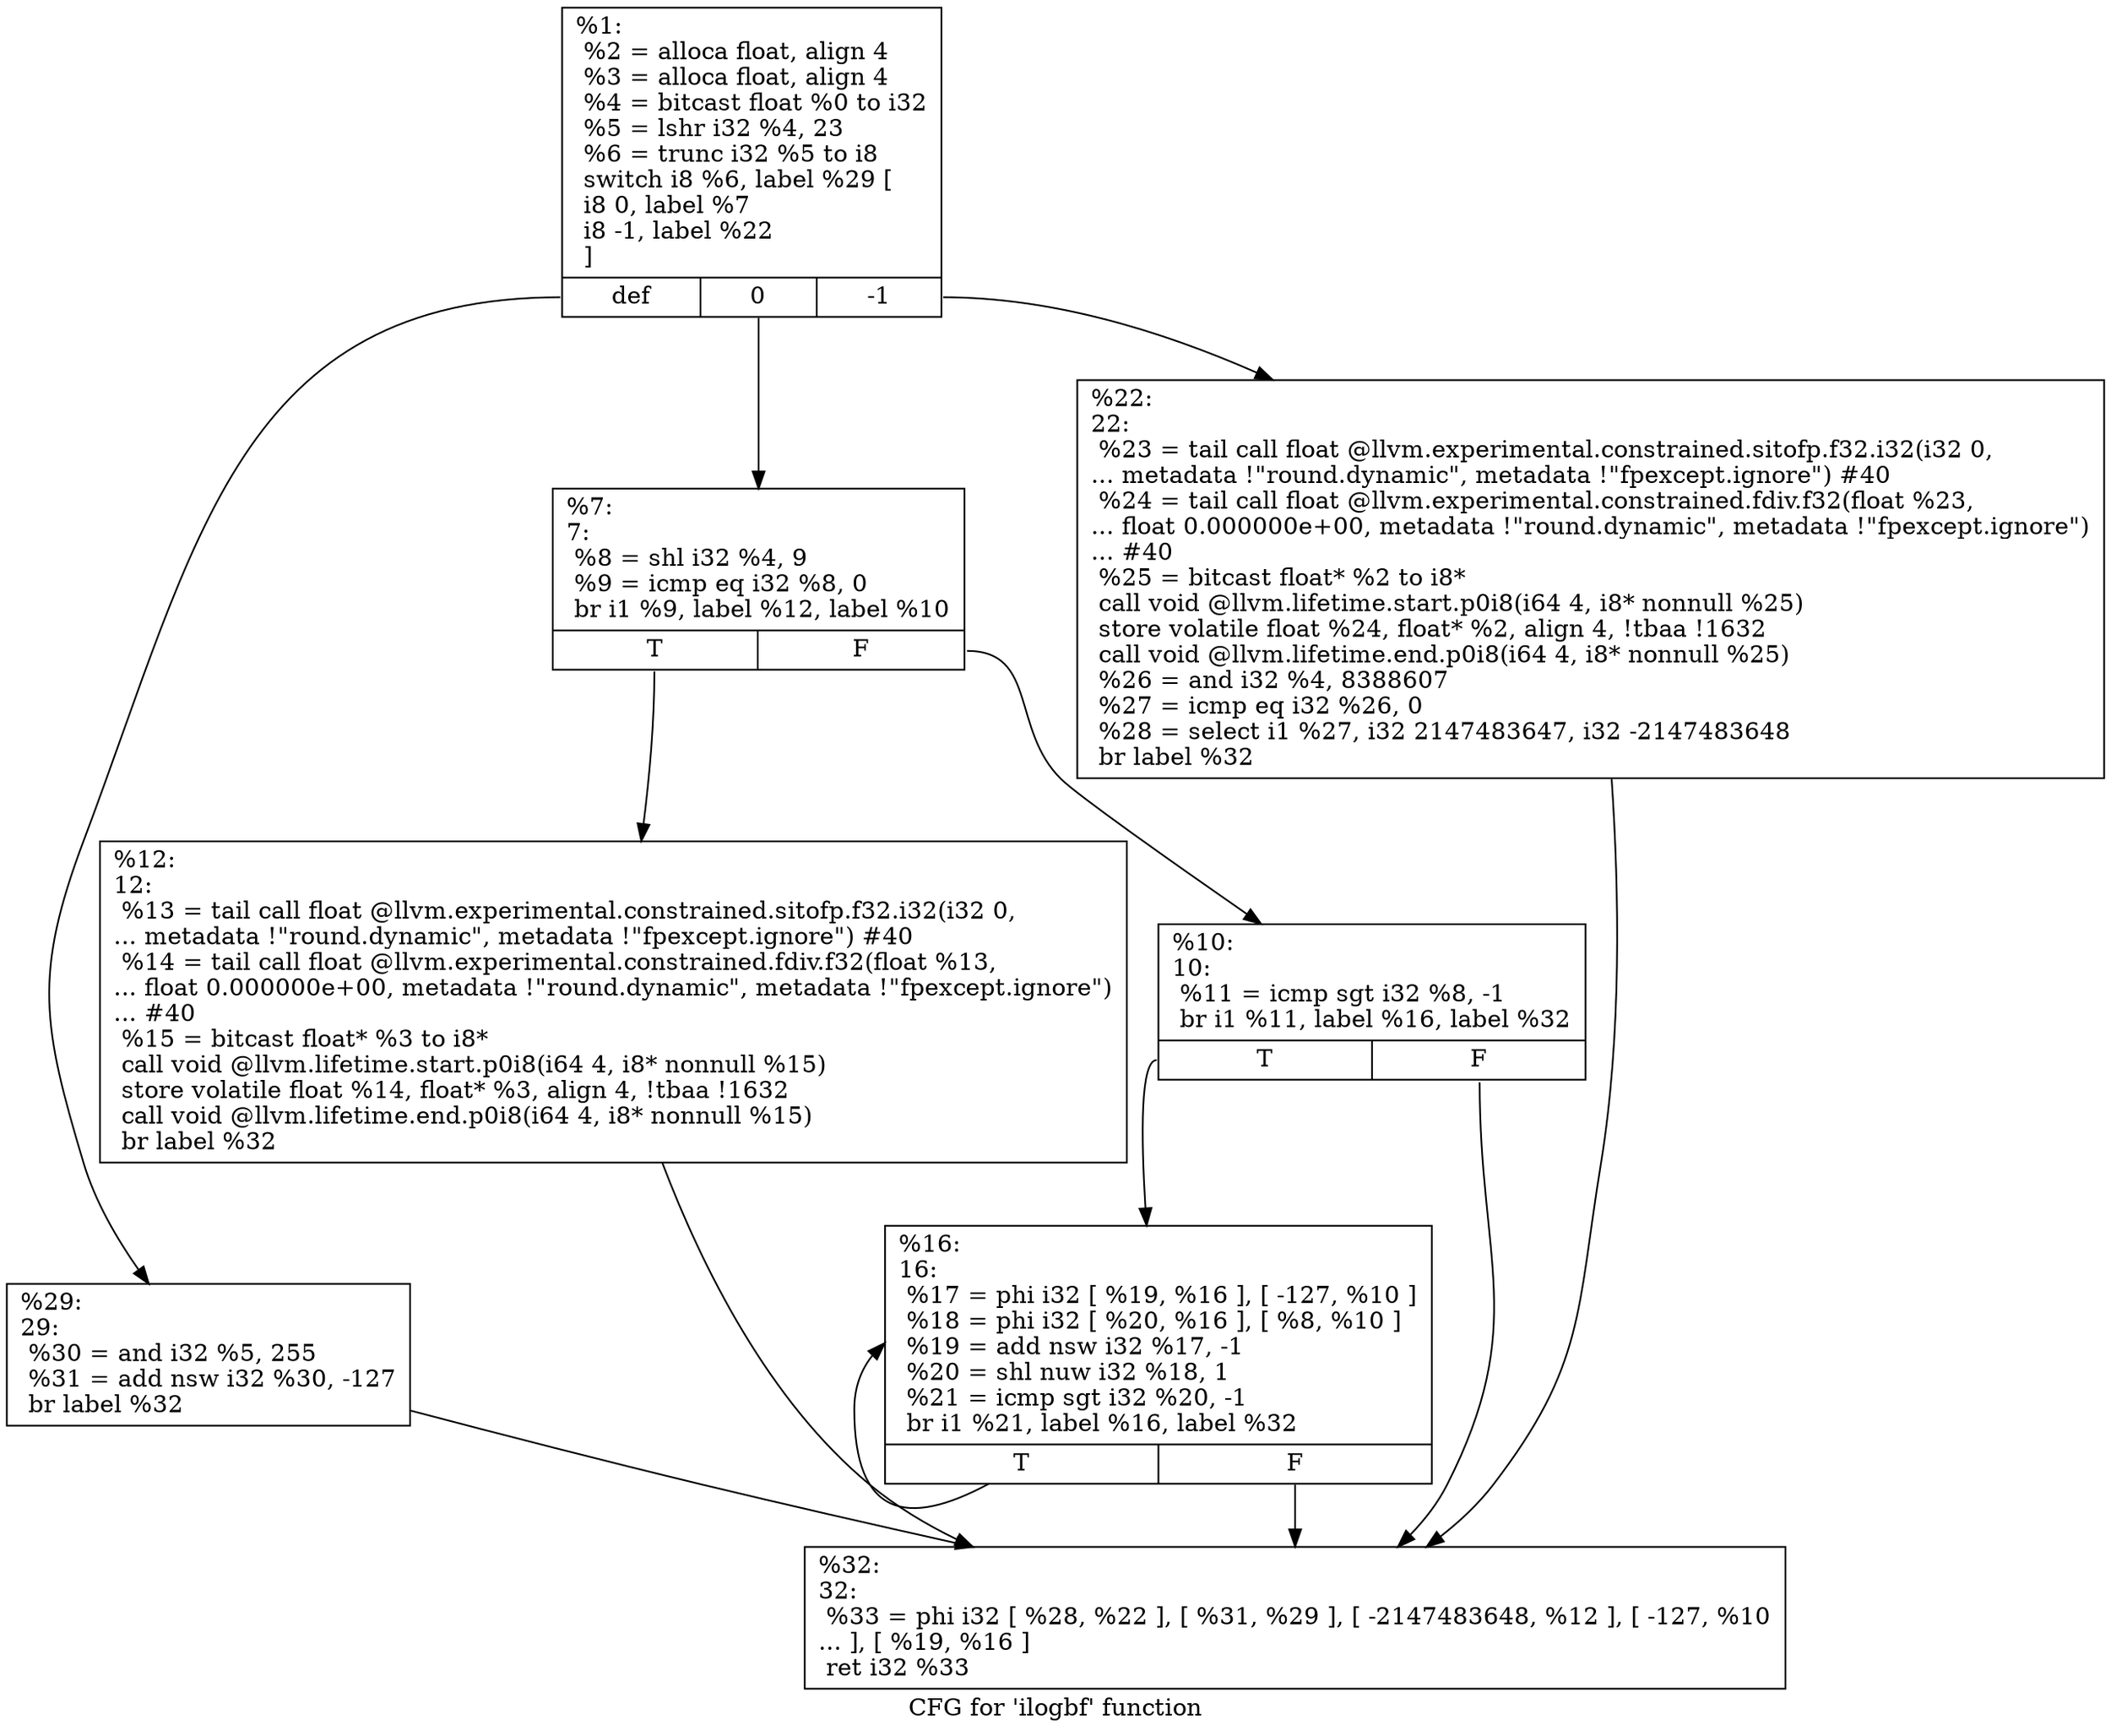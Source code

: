 digraph "CFG for 'ilogbf' function" {
	label="CFG for 'ilogbf' function";

	Node0x16e17a0 [shape=record,label="{%1:\l  %2 = alloca float, align 4\l  %3 = alloca float, align 4\l  %4 = bitcast float %0 to i32\l  %5 = lshr i32 %4, 23\l  %6 = trunc i32 %5 to i8\l  switch i8 %6, label %29 [\l    i8 0, label %7\l    i8 -1, label %22\l  ]\l|{<s0>def|<s1>0|<s2>-1}}"];
	Node0x16e17a0:s0 -> Node0x16e1980;
	Node0x16e17a0:s1 -> Node0x16e17f0;
	Node0x16e17a0:s2 -> Node0x16e1930;
	Node0x16e17f0 [shape=record,label="{%7:\l7:                                                \l  %8 = shl i32 %4, 9\l  %9 = icmp eq i32 %8, 0\l  br i1 %9, label %12, label %10\l|{<s0>T|<s1>F}}"];
	Node0x16e17f0:s0 -> Node0x16e1890;
	Node0x16e17f0:s1 -> Node0x16e1840;
	Node0x16e1840 [shape=record,label="{%10:\l10:                                               \l  %11 = icmp sgt i32 %8, -1\l  br i1 %11, label %16, label %32\l|{<s0>T|<s1>F}}"];
	Node0x16e1840:s0 -> Node0x16e18e0;
	Node0x16e1840:s1 -> Node0x16e19d0;
	Node0x16e1890 [shape=record,label="{%12:\l12:                                               \l  %13 = tail call float @llvm.experimental.constrained.sitofp.f32.i32(i32 0,\l... metadata !\"round.dynamic\", metadata !\"fpexcept.ignore\") #40\l  %14 = tail call float @llvm.experimental.constrained.fdiv.f32(float %13,\l... float 0.000000e+00, metadata !\"round.dynamic\", metadata !\"fpexcept.ignore\")\l... #40\l  %15 = bitcast float* %3 to i8*\l  call void @llvm.lifetime.start.p0i8(i64 4, i8* nonnull %15)\l  store volatile float %14, float* %3, align 4, !tbaa !1632\l  call void @llvm.lifetime.end.p0i8(i64 4, i8* nonnull %15)\l  br label %32\l}"];
	Node0x16e1890 -> Node0x16e19d0;
	Node0x16e18e0 [shape=record,label="{%16:\l16:                                               \l  %17 = phi i32 [ %19, %16 ], [ -127, %10 ]\l  %18 = phi i32 [ %20, %16 ], [ %8, %10 ]\l  %19 = add nsw i32 %17, -1\l  %20 = shl nuw i32 %18, 1\l  %21 = icmp sgt i32 %20, -1\l  br i1 %21, label %16, label %32\l|{<s0>T|<s1>F}}"];
	Node0x16e18e0:s0 -> Node0x16e18e0;
	Node0x16e18e0:s1 -> Node0x16e19d0;
	Node0x16e1930 [shape=record,label="{%22:\l22:                                               \l  %23 = tail call float @llvm.experimental.constrained.sitofp.f32.i32(i32 0,\l... metadata !\"round.dynamic\", metadata !\"fpexcept.ignore\") #40\l  %24 = tail call float @llvm.experimental.constrained.fdiv.f32(float %23,\l... float 0.000000e+00, metadata !\"round.dynamic\", metadata !\"fpexcept.ignore\")\l... #40\l  %25 = bitcast float* %2 to i8*\l  call void @llvm.lifetime.start.p0i8(i64 4, i8* nonnull %25)\l  store volatile float %24, float* %2, align 4, !tbaa !1632\l  call void @llvm.lifetime.end.p0i8(i64 4, i8* nonnull %25)\l  %26 = and i32 %4, 8388607\l  %27 = icmp eq i32 %26, 0\l  %28 = select i1 %27, i32 2147483647, i32 -2147483648\l  br label %32\l}"];
	Node0x16e1930 -> Node0x16e19d0;
	Node0x16e1980 [shape=record,label="{%29:\l29:                                               \l  %30 = and i32 %5, 255\l  %31 = add nsw i32 %30, -127\l  br label %32\l}"];
	Node0x16e1980 -> Node0x16e19d0;
	Node0x16e19d0 [shape=record,label="{%32:\l32:                                               \l  %33 = phi i32 [ %28, %22 ], [ %31, %29 ], [ -2147483648, %12 ], [ -127, %10\l... ], [ %19, %16 ]\l  ret i32 %33\l}"];
}
